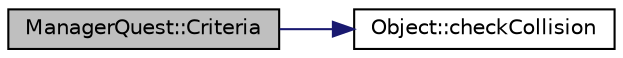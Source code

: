 digraph "ManagerQuest::Criteria"
{
  bgcolor="transparent";
  edge [fontname="Helvetica",fontsize="10",labelfontname="Helvetica",labelfontsize="10"];
  node [fontname="Helvetica",fontsize="10",shape=record];
  rankdir="LR";
  Node1 [label="ManagerQuest::Criteria",height=0.2,width=0.4,color="black", fillcolor="grey75", style="filled", fontcolor="black"];
  Node1 -> Node2 [color="midnightblue",fontsize="10",style="solid",fontname="Helvetica"];
  Node2 [label="Object::checkCollision",height=0.2,width=0.4,color="black",URL="$classObject.html#ab0f9523e4bdbfa635a079c1cc01f9b8a",tooltip="Collsion checker function. "];
}
